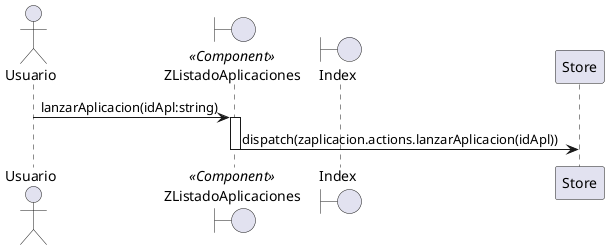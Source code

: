 @startuml lanzarAplicacion

actor Usuario

boundary ZListadoAplicaciones <<Component>>
boundary Index

Usuario -> ZListadoAplicaciones: lanzarAplicacion(idApl:string)
activate ZListadoAplicaciones
ZListadoAplicaciones -> Store: dispatch(zaplicacion.actions.lanzarAplicacion(idApl))
deactivate ZListadoAplicaciones


@enduml